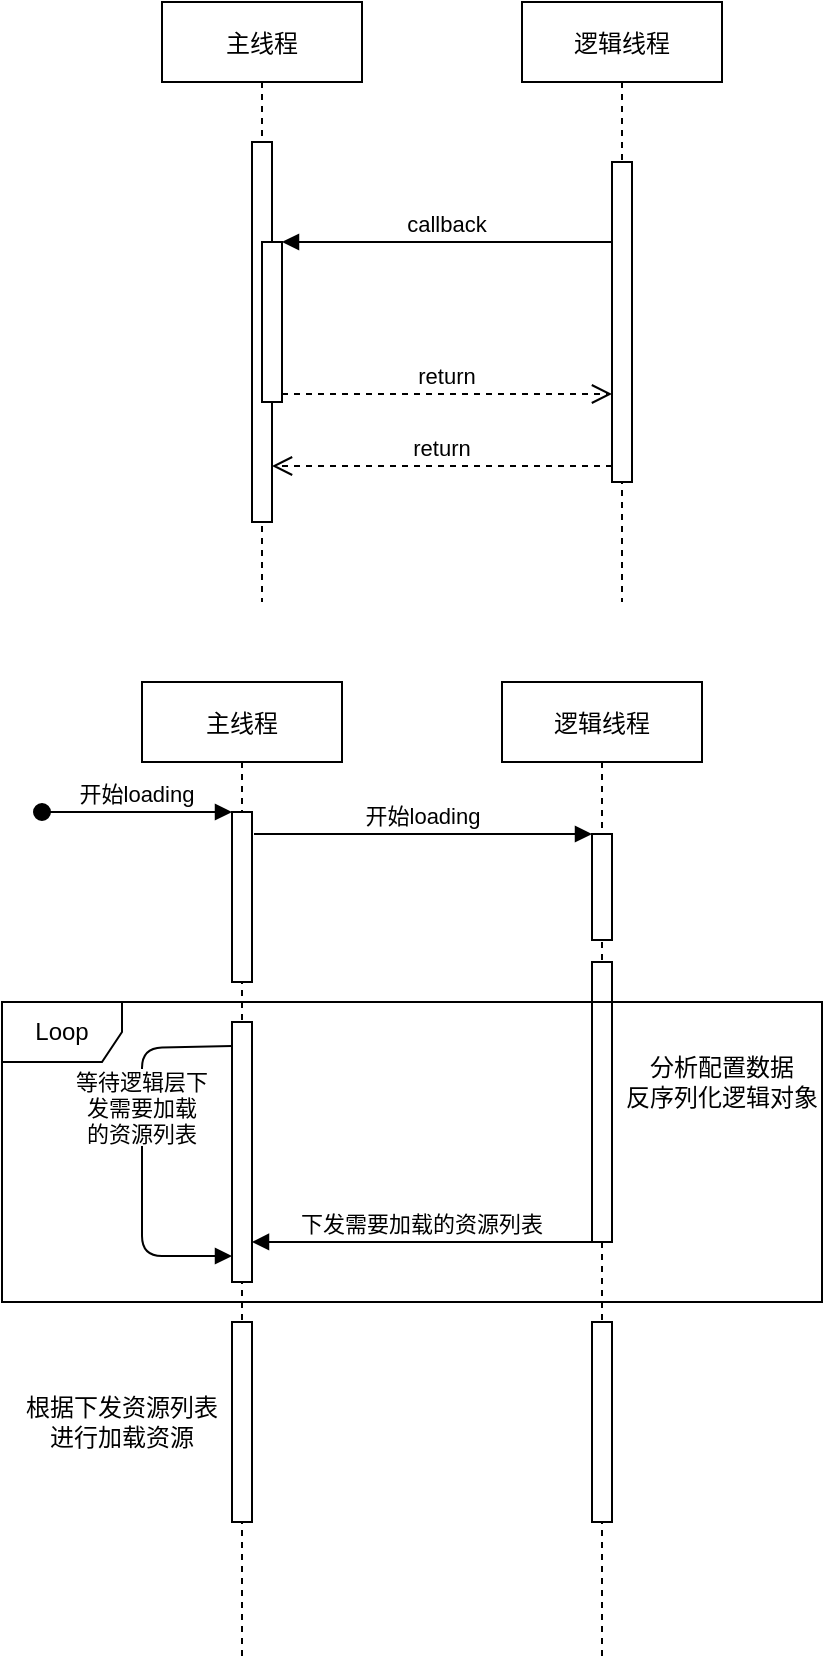 <mxfile version="13.6.4" type="github">
  <diagram id="kgpKYQtTHZ0yAKxKKP6v" name="Page-1">
    <mxGraphModel dx="896" dy="544" grid="1" gridSize="10" guides="1" tooltips="1" connect="1" arrows="1" fold="1" page="1" pageScale="1" pageWidth="1654" pageHeight="2336" math="0" shadow="0">
      <root>
        <mxCell id="0" />
        <mxCell id="1" parent="0" />
        <mxCell id="3nuBFxr9cyL0pnOWT2aG-1" value="主线程" style="shape=umlLifeline;perimeter=lifelinePerimeter;container=1;collapsible=0;recursiveResize=0;rounded=0;shadow=0;strokeWidth=1;" parent="1" vertex="1">
          <mxGeometry x="120" y="80" width="100" height="300" as="geometry" />
        </mxCell>
        <mxCell id="3nuBFxr9cyL0pnOWT2aG-2" value="" style="points=[];perimeter=orthogonalPerimeter;rounded=0;shadow=0;strokeWidth=1;" parent="3nuBFxr9cyL0pnOWT2aG-1" vertex="1">
          <mxGeometry x="45" y="70" width="10" height="190" as="geometry" />
        </mxCell>
        <mxCell id="3nuBFxr9cyL0pnOWT2aG-3" value="开始loading" style="verticalAlign=bottom;startArrow=oval;endArrow=block;startSize=8;shadow=0;strokeWidth=1;entryX=0;entryY=0;entryDx=0;entryDy=0;entryPerimeter=0;" parent="3nuBFxr9cyL0pnOWT2aG-1" target="SquJvBe2j_rYiVZZxbCZ-7" edge="1">
          <mxGeometry relative="1" as="geometry">
            <mxPoint x="-60" y="405" as="sourcePoint" />
          </mxGeometry>
        </mxCell>
        <mxCell id="3nuBFxr9cyL0pnOWT2aG-4" value="" style="points=[];perimeter=orthogonalPerimeter;rounded=0;shadow=0;strokeWidth=1;" parent="3nuBFxr9cyL0pnOWT2aG-1" vertex="1">
          <mxGeometry x="50" y="120" width="10" height="80" as="geometry" />
        </mxCell>
        <mxCell id="3nuBFxr9cyL0pnOWT2aG-5" value="逻辑线程" style="shape=umlLifeline;perimeter=lifelinePerimeter;container=1;collapsible=0;recursiveResize=0;rounded=0;shadow=0;strokeWidth=1;" parent="1" vertex="1">
          <mxGeometry x="300" y="80" width="100" height="300" as="geometry" />
        </mxCell>
        <mxCell id="3nuBFxr9cyL0pnOWT2aG-6" value="" style="points=[];perimeter=orthogonalPerimeter;rounded=0;shadow=0;strokeWidth=1;" parent="3nuBFxr9cyL0pnOWT2aG-5" vertex="1">
          <mxGeometry x="45" y="80" width="10" height="160" as="geometry" />
        </mxCell>
        <mxCell id="3nuBFxr9cyL0pnOWT2aG-7" value="return" style="verticalAlign=bottom;endArrow=open;dashed=1;endSize=8;exitX=0;exitY=0.95;shadow=0;strokeWidth=1;" parent="1" source="3nuBFxr9cyL0pnOWT2aG-6" target="3nuBFxr9cyL0pnOWT2aG-2" edge="1">
          <mxGeometry relative="1" as="geometry">
            <mxPoint x="275" y="236" as="targetPoint" />
          </mxGeometry>
        </mxCell>
        <mxCell id="3nuBFxr9cyL0pnOWT2aG-8" value="开始loading" style="verticalAlign=bottom;endArrow=block;shadow=0;strokeWidth=1;entryX=0;entryY=0;entryDx=0;entryDy=0;entryPerimeter=0;" parent="1" target="SquJvBe2j_rYiVZZxbCZ-6" edge="1">
          <mxGeometry relative="1" as="geometry">
            <mxPoint x="166" y="496" as="sourcePoint" />
          </mxGeometry>
        </mxCell>
        <mxCell id="3nuBFxr9cyL0pnOWT2aG-9" value="callback" style="verticalAlign=bottom;endArrow=block;entryX=1;entryY=0;shadow=0;strokeWidth=1;" parent="1" source="3nuBFxr9cyL0pnOWT2aG-6" target="3nuBFxr9cyL0pnOWT2aG-4" edge="1">
          <mxGeometry relative="1" as="geometry">
            <mxPoint x="240" y="200" as="sourcePoint" />
          </mxGeometry>
        </mxCell>
        <mxCell id="3nuBFxr9cyL0pnOWT2aG-10" value="return" style="verticalAlign=bottom;endArrow=open;dashed=1;endSize=8;exitX=1;exitY=0.95;shadow=0;strokeWidth=1;" parent="1" source="3nuBFxr9cyL0pnOWT2aG-4" target="3nuBFxr9cyL0pnOWT2aG-6" edge="1">
          <mxGeometry relative="1" as="geometry">
            <mxPoint x="240" y="257" as="targetPoint" />
          </mxGeometry>
        </mxCell>
        <mxCell id="SquJvBe2j_rYiVZZxbCZ-2" value="主线程" style="shape=umlLifeline;perimeter=lifelinePerimeter;container=1;collapsible=0;recursiveResize=0;rounded=0;shadow=0;strokeWidth=1;" parent="1" vertex="1">
          <mxGeometry x="110" y="420" width="100" height="490" as="geometry" />
        </mxCell>
        <mxCell id="SquJvBe2j_rYiVZZxbCZ-3" value="" style="points=[];perimeter=orthogonalPerimeter;rounded=0;shadow=0;strokeWidth=1;" parent="SquJvBe2j_rYiVZZxbCZ-2" vertex="1">
          <mxGeometry x="45" y="320" width="10" height="100" as="geometry" />
        </mxCell>
        <mxCell id="SquJvBe2j_rYiVZZxbCZ-7" value="" style="points=[];perimeter=orthogonalPerimeter;rounded=0;shadow=0;strokeWidth=1;" parent="SquJvBe2j_rYiVZZxbCZ-2" vertex="1">
          <mxGeometry x="45" y="65" width="10" height="85" as="geometry" />
        </mxCell>
        <mxCell id="SquJvBe2j_rYiVZZxbCZ-12" value="" style="points=[];perimeter=orthogonalPerimeter;rounded=0;shadow=0;strokeWidth=1;" parent="SquJvBe2j_rYiVZZxbCZ-2" vertex="1">
          <mxGeometry x="45" y="170" width="10" height="130" as="geometry" />
        </mxCell>
        <mxCell id="SquJvBe2j_rYiVZZxbCZ-16" value="等待逻辑层下&#xa;发需要加载&#xa;的资源列表" style="verticalAlign=bottom;endArrow=block;shadow=0;strokeWidth=1;entryX=0;entryY=0.9;entryDx=0;entryDy=0;entryPerimeter=0;exitX=0;exitY=0.092;exitDx=0;exitDy=0;exitPerimeter=0;" parent="SquJvBe2j_rYiVZZxbCZ-2" source="SquJvBe2j_rYiVZZxbCZ-12" target="SquJvBe2j_rYiVZZxbCZ-12" edge="1">
          <mxGeometry relative="1" as="geometry">
            <mxPoint x="66" y="86" as="sourcePoint" />
            <mxPoint x="235" y="86" as="targetPoint" />
            <Array as="points">
              <mxPoint y="183" />
              <mxPoint y="287" />
            </Array>
          </mxGeometry>
        </mxCell>
        <mxCell id="SquJvBe2j_rYiVZZxbCZ-4" value="逻辑线程" style="shape=umlLifeline;perimeter=lifelinePerimeter;container=1;collapsible=0;recursiveResize=0;rounded=0;shadow=0;strokeWidth=1;" parent="1" vertex="1">
          <mxGeometry x="290" y="420" width="100" height="490" as="geometry" />
        </mxCell>
        <mxCell id="SquJvBe2j_rYiVZZxbCZ-5" value="" style="points=[];perimeter=orthogonalPerimeter;rounded=0;shadow=0;strokeWidth=1;" parent="SquJvBe2j_rYiVZZxbCZ-4" vertex="1">
          <mxGeometry x="45" y="140" width="10" height="140" as="geometry" />
        </mxCell>
        <mxCell id="SquJvBe2j_rYiVZZxbCZ-6" value="" style="points=[];perimeter=orthogonalPerimeter;rounded=0;shadow=0;strokeWidth=1;" parent="SquJvBe2j_rYiVZZxbCZ-4" vertex="1">
          <mxGeometry x="45" y="76" width="10" height="53" as="geometry" />
        </mxCell>
        <mxCell id="SquJvBe2j_rYiVZZxbCZ-20" value="" style="points=[];perimeter=orthogonalPerimeter;rounded=0;shadow=0;strokeWidth=1;" parent="SquJvBe2j_rYiVZZxbCZ-4" vertex="1">
          <mxGeometry x="45" y="320" width="10" height="100" as="geometry" />
        </mxCell>
        <mxCell id="SquJvBe2j_rYiVZZxbCZ-10" value="分析配置数据&lt;br&gt;反序列化逻辑对象" style="text;html=1;strokeColor=none;fillColor=none;align=center;verticalAlign=middle;whiteSpace=wrap;rounded=0;" parent="1" vertex="1">
          <mxGeometry x="350" y="610" width="100" height="20" as="geometry" />
        </mxCell>
        <mxCell id="SquJvBe2j_rYiVZZxbCZ-21" value="下发需要加载的资源列表" style="verticalAlign=bottom;endArrow=block;shadow=0;strokeWidth=1;entryX=1;entryY=0.846;entryDx=0;entryDy=0;entryPerimeter=0;exitX=0;exitY=1;exitDx=0;exitDy=0;exitPerimeter=0;" parent="1" source="SquJvBe2j_rYiVZZxbCZ-5" target="SquJvBe2j_rYiVZZxbCZ-12" edge="1">
          <mxGeometry relative="1" as="geometry">
            <mxPoint x="160" y="630" as="sourcePoint" />
            <mxPoint x="329" y="630" as="targetPoint" />
          </mxGeometry>
        </mxCell>
        <mxCell id="SquJvBe2j_rYiVZZxbCZ-22" value="根据下发资源列表&lt;br&gt;进行加载资源" style="text;html=1;strokeColor=none;fillColor=none;align=center;verticalAlign=middle;whiteSpace=wrap;rounded=0;" parent="1" vertex="1">
          <mxGeometry x="50" y="780" width="100" height="20" as="geometry" />
        </mxCell>
        <mxCell id="SquJvBe2j_rYiVZZxbCZ-18" value="Loop" style="shape=umlFrame;whiteSpace=wrap;html=1;" parent="1" vertex="1">
          <mxGeometry x="40" y="580" width="410" height="150" as="geometry" />
        </mxCell>
      </root>
    </mxGraphModel>
  </diagram>
</mxfile>
